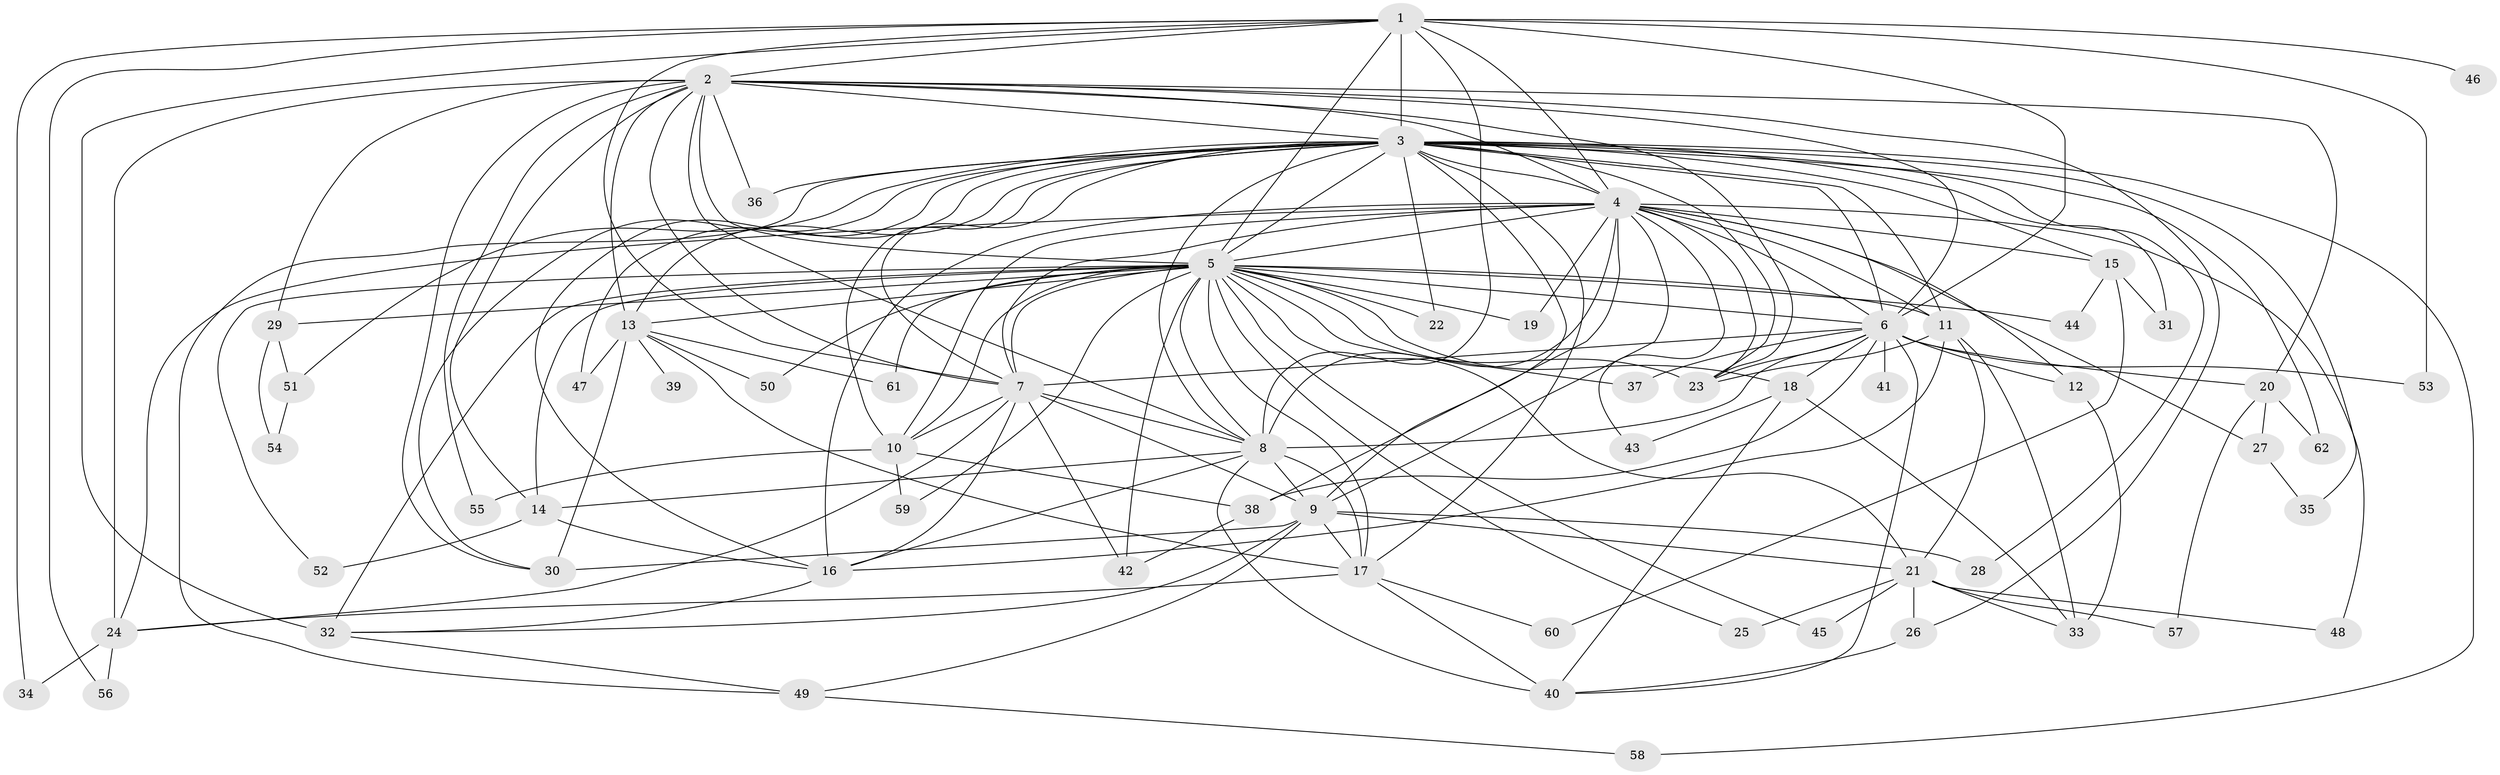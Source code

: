 // original degree distribution, {15: 0.016260162601626018, 23: 0.008130081300813009, 30: 0.008130081300813009, 27: 0.008130081300813009, 34: 0.008130081300813009, 13: 0.008130081300813009, 12: 0.008130081300813009, 24: 0.016260162601626018, 3: 0.22764227642276422, 6: 0.016260162601626018, 2: 0.5121951219512195, 10: 0.016260162601626018, 4: 0.08130081300813008, 5: 0.056910569105691054, 8: 0.008130081300813009}
// Generated by graph-tools (version 1.1) at 2025/35/03/09/25 02:35:01]
// undirected, 62 vertices, 166 edges
graph export_dot {
graph [start="1"]
  node [color=gray90,style=filled];
  1;
  2;
  3;
  4;
  5;
  6;
  7;
  8;
  9;
  10;
  11;
  12;
  13;
  14;
  15;
  16;
  17;
  18;
  19;
  20;
  21;
  22;
  23;
  24;
  25;
  26;
  27;
  28;
  29;
  30;
  31;
  32;
  33;
  34;
  35;
  36;
  37;
  38;
  39;
  40;
  41;
  42;
  43;
  44;
  45;
  46;
  47;
  48;
  49;
  50;
  51;
  52;
  53;
  54;
  55;
  56;
  57;
  58;
  59;
  60;
  61;
  62;
  1 -- 2 [weight=2.0];
  1 -- 3 [weight=2.0];
  1 -- 4 [weight=5.0];
  1 -- 5 [weight=2.0];
  1 -- 6 [weight=2.0];
  1 -- 7 [weight=2.0];
  1 -- 8 [weight=2.0];
  1 -- 32 [weight=4.0];
  1 -- 34 [weight=1.0];
  1 -- 46 [weight=1.0];
  1 -- 53 [weight=2.0];
  1 -- 56 [weight=1.0];
  2 -- 3 [weight=1.0];
  2 -- 4 [weight=3.0];
  2 -- 5 [weight=1.0];
  2 -- 6 [weight=1.0];
  2 -- 7 [weight=1.0];
  2 -- 8 [weight=2.0];
  2 -- 13 [weight=2.0];
  2 -- 14 [weight=1.0];
  2 -- 20 [weight=1.0];
  2 -- 23 [weight=1.0];
  2 -- 24 [weight=2.0];
  2 -- 26 [weight=1.0];
  2 -- 29 [weight=1.0];
  2 -- 30 [weight=1.0];
  2 -- 36 [weight=1.0];
  2 -- 55 [weight=1.0];
  3 -- 4 [weight=3.0];
  3 -- 5 [weight=1.0];
  3 -- 6 [weight=1.0];
  3 -- 7 [weight=1.0];
  3 -- 8 [weight=1.0];
  3 -- 9 [weight=1.0];
  3 -- 10 [weight=1.0];
  3 -- 11 [weight=1.0];
  3 -- 13 [weight=1.0];
  3 -- 15 [weight=1.0];
  3 -- 16 [weight=1.0];
  3 -- 17 [weight=1.0];
  3 -- 22 [weight=1.0];
  3 -- 23 [weight=1.0];
  3 -- 28 [weight=1.0];
  3 -- 30 [weight=1.0];
  3 -- 31 [weight=1.0];
  3 -- 35 [weight=1.0];
  3 -- 36 [weight=2.0];
  3 -- 47 [weight=1.0];
  3 -- 49 [weight=1.0];
  3 -- 51 [weight=1.0];
  3 -- 58 [weight=1.0];
  3 -- 62 [weight=1.0];
  4 -- 5 [weight=3.0];
  4 -- 6 [weight=3.0];
  4 -- 7 [weight=2.0];
  4 -- 8 [weight=2.0];
  4 -- 9 [weight=1.0];
  4 -- 10 [weight=1.0];
  4 -- 11 [weight=1.0];
  4 -- 12 [weight=1.0];
  4 -- 15 [weight=1.0];
  4 -- 16 [weight=1.0];
  4 -- 19 [weight=1.0];
  4 -- 23 [weight=1.0];
  4 -- 24 [weight=1.0];
  4 -- 27 [weight=1.0];
  4 -- 38 [weight=2.0];
  4 -- 43 [weight=1.0];
  4 -- 48 [weight=1.0];
  5 -- 6 [weight=2.0];
  5 -- 7 [weight=1.0];
  5 -- 8 [weight=2.0];
  5 -- 10 [weight=1.0];
  5 -- 11 [weight=1.0];
  5 -- 13 [weight=1.0];
  5 -- 14 [weight=1.0];
  5 -- 17 [weight=1.0];
  5 -- 18 [weight=1.0];
  5 -- 19 [weight=1.0];
  5 -- 21 [weight=1.0];
  5 -- 22 [weight=2.0];
  5 -- 23 [weight=1.0];
  5 -- 25 [weight=1.0];
  5 -- 29 [weight=1.0];
  5 -- 32 [weight=1.0];
  5 -- 37 [weight=1.0];
  5 -- 42 [weight=1.0];
  5 -- 44 [weight=1.0];
  5 -- 45 [weight=1.0];
  5 -- 50 [weight=1.0];
  5 -- 52 [weight=1.0];
  5 -- 59 [weight=1.0];
  5 -- 61 [weight=1.0];
  6 -- 7 [weight=9.0];
  6 -- 8 [weight=2.0];
  6 -- 12 [weight=1.0];
  6 -- 18 [weight=3.0];
  6 -- 20 [weight=1.0];
  6 -- 23 [weight=1.0];
  6 -- 37 [weight=1.0];
  6 -- 38 [weight=1.0];
  6 -- 40 [weight=1.0];
  6 -- 41 [weight=3.0];
  6 -- 53 [weight=1.0];
  7 -- 8 [weight=2.0];
  7 -- 9 [weight=1.0];
  7 -- 10 [weight=1.0];
  7 -- 16 [weight=1.0];
  7 -- 24 [weight=1.0];
  7 -- 42 [weight=2.0];
  8 -- 9 [weight=1.0];
  8 -- 14 [weight=1.0];
  8 -- 16 [weight=1.0];
  8 -- 17 [weight=6.0];
  8 -- 40 [weight=2.0];
  9 -- 17 [weight=1.0];
  9 -- 21 [weight=2.0];
  9 -- 28 [weight=1.0];
  9 -- 30 [weight=1.0];
  9 -- 32 [weight=1.0];
  9 -- 49 [weight=1.0];
  10 -- 38 [weight=1.0];
  10 -- 55 [weight=1.0];
  10 -- 59 [weight=1.0];
  11 -- 16 [weight=1.0];
  11 -- 21 [weight=1.0];
  11 -- 23 [weight=1.0];
  11 -- 33 [weight=1.0];
  12 -- 33 [weight=1.0];
  13 -- 17 [weight=1.0];
  13 -- 30 [weight=1.0];
  13 -- 39 [weight=2.0];
  13 -- 47 [weight=1.0];
  13 -- 50 [weight=1.0];
  13 -- 61 [weight=1.0];
  14 -- 16 [weight=2.0];
  14 -- 52 [weight=1.0];
  15 -- 31 [weight=1.0];
  15 -- 44 [weight=1.0];
  15 -- 60 [weight=1.0];
  16 -- 32 [weight=1.0];
  17 -- 24 [weight=1.0];
  17 -- 40 [weight=1.0];
  17 -- 60 [weight=1.0];
  18 -- 33 [weight=1.0];
  18 -- 40 [weight=1.0];
  18 -- 43 [weight=1.0];
  20 -- 27 [weight=1.0];
  20 -- 57 [weight=1.0];
  20 -- 62 [weight=1.0];
  21 -- 25 [weight=1.0];
  21 -- 26 [weight=1.0];
  21 -- 33 [weight=1.0];
  21 -- 45 [weight=1.0];
  21 -- 48 [weight=1.0];
  21 -- 57 [weight=1.0];
  24 -- 34 [weight=1.0];
  24 -- 56 [weight=1.0];
  26 -- 40 [weight=1.0];
  27 -- 35 [weight=1.0];
  29 -- 51 [weight=1.0];
  29 -- 54 [weight=1.0];
  32 -- 49 [weight=1.0];
  38 -- 42 [weight=2.0];
  49 -- 58 [weight=1.0];
  51 -- 54 [weight=1.0];
}
